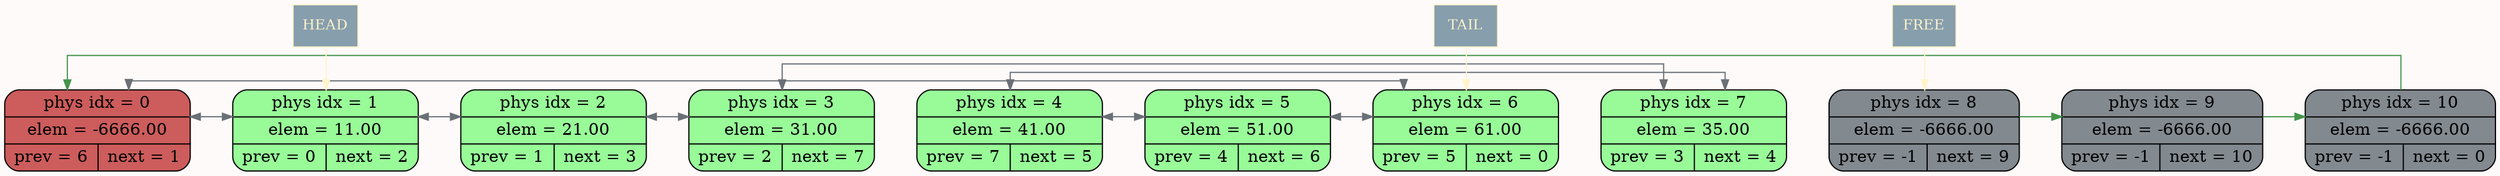 digraph G{
 rankdir=LR;
 splines=ortho;
 graph [bgcolor="#FFFAFA", nodesep = 0.5];
subgraph system {
 0[shape="Mrecord", style="filled", fillcolor="#CD5C5C", color = "#000000", penwidth=1.0, label="phys idx = 0 | elem = -6666.00 | {prev = 6 | next = 1}"];
 1[shape="Mrecord", style="filled", fillcolor="#98FB98", color = "#000000", penwidth=1.0, label="phys idx = 1 | elem = 11.00 | {prev = 0 | next = 2}"];
 2[shape="Mrecord", style="filled", fillcolor="#98FB98", color = "#000000", penwidth=1.0, label="phys idx = 2 | elem = 21.00 | {prev = 1 | next = 3}"];
 3[shape="Mrecord", style="filled", fillcolor="#98FB98", color = "#000000", penwidth=1.0, label="phys idx = 3 | elem = 31.00 | {prev = 2 | next = 7}"];
 4[shape="Mrecord", style="filled", fillcolor="#98FB98", color = "#000000", penwidth=1.0, label="phys idx = 4 | elem = 41.00 | {prev = 7 | next = 5}"];
 5[shape="Mrecord", style="filled", fillcolor="#98FB98", color = "#000000", penwidth=1.0, label="phys idx = 5 | elem = 51.00 | {prev = 4 | next = 6}"];
 6[shape="Mrecord", style="filled", fillcolor="#98FB98", color = "#000000", penwidth=1.0, label="phys idx = 6 | elem = 61.00 | {prev = 5 | next = 0}"];
 7[shape="Mrecord", style="filled", fillcolor="#98FB98", color = "#000000", penwidth=1.0, label="phys idx = 7 | elem = 35.00 | {prev = 3 | next = 4}"];
 8[shape="Mrecord", style="filled", fillcolor="#82898F", color = "#000000", penwidth=1.0, label="phys idx = 8 | elem = -6666.00 | {prev = -1 | next = 9} "];
 9[shape="Mrecord", style="filled", fillcolor="#82898F", color = "#000000", penwidth=1.0, label="phys idx = 9 | elem = -6666.00 | {prev = -1 | next = 10} "];
 10[shape="Mrecord", style="filled", fillcolor="#82898F", color = "#000000", penwidth=1.0, label="phys idx = 10 | elem = -6666.00 | {prev = -1 | next = 0} "];
 0 -> 1 [style="invis", weight=10000]
 1 -> 2 [style="invis", weight=10000]
 2 -> 3 [style="invis", weight=10000]
 3 -> 4 [style="invis", weight=10000]
 4 -> 5 [style="invis", weight=10000]
 5 -> 6 [style="invis", weight=10000]
 6 -> 7 [style="invis", weight=10000]
 7 -> 8 [style="invis", weight=10000]
 8 -> 9 [style="invis", weight=10000]
 9 -> 10 [style="invis", weight=10000]
 0 -> 1 [color = "#6A7075", penwidth = 1, arrowsize = 0.85, dir=both, weight=0]
 1 -> 2 [color = "#6A7075", penwidth = 1, arrowsize = 0.85, dir=both, weight=0]
 2 -> 3 [color = "#6A7075", penwidth = 1, arrowsize = 0.85, dir=both, weight=0]
 3 -> 7 [color = "#6A7075", penwidth = 1, arrowsize = 0.85, dir=both, weight=0]
 4 -> 5 [color = "#6A7075", penwidth = 1, arrowsize = 0.85, dir=both, weight=0]
 5 -> 6 [color = "#6A7075", penwidth = 1, arrowsize = 0.85, dir=both, weight=0]
 6 -> 0 [color = "#6A7075", penwidth = 1, arrowsize = 0.85, dir=both, weight=0]
 7 -> 4 [color = "#6A7075", penwidth = 1, arrowsize = 0.85, dir=both, weight=0]
 8 -> 9 [color = "#44944A", penwidth = 1, arrowsize = 0.85, weight=0]
 9 -> 10 [color = "#44944A", penwidth = 1, arrowsize = 0.85, weight=0]
 10 -> 0 [color = "#44944A", penwidth = 1, arrowsize = 0.85, weight=0]
}
subgraph gr1{
 head_label [shape=box, style="filled", fillcolor="#879eac", color="#FFF4CC", fontcolor="#FFF4CC", fontsize=12, label="HEAD"]
 tail_label [shape=box, style="filled", fillcolor="#879eac", color="#FFF4CC", fontcolor="#FFF4CC", fontsize=12, label="TAIL"]
 free_label [shape=box, style="filled", fillcolor="#879eac", color="#FFF4CC", fontcolor="#FFF4CC", fontsize=12, label="FREE"]
{rank=same; 1; head_label;}{rank=same; 6; tail_label;}{rank=same; 8; free_label;}head_label -> 1 [color="#FFF4CC", penwidth=1, arrowsize=0.85, style="solid", constraint=false, weight=0]
tail_label -> 6 [color="#FFF4CC", penwidth=1, arrowsize=0.85, style="solid", constraint=false, weight=0]
free_label -> 8 [color="#FFF4CC", penwidth=1, arrowsize=0.85, style="solid", constraint=false, weight=0]
}
}
